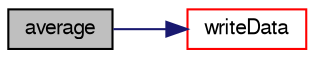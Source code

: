 digraph "average"
{
  bgcolor="transparent";
  edge [fontname="FreeSans",fontsize="10",labelfontname="FreeSans",labelfontsize="10"];
  node [fontname="FreeSans",fontsize="10",shape=record];
  rankdir="LR";
  Node17 [label="average",height=0.2,width=0.4,color="black", fillcolor="grey75", style="filled", fontcolor="black"];
  Node17 -> Node18 [color="midnightblue",fontsize="10",style="solid",fontname="FreeSans"];
  Node18 [label="writeData",height=0.2,width=0.4,color="red",URL="$a22278.html#a4c658e15d7e8f5819cdc0eedbbbeb85e",tooltip="Pure virtual writaData function. "];
}
